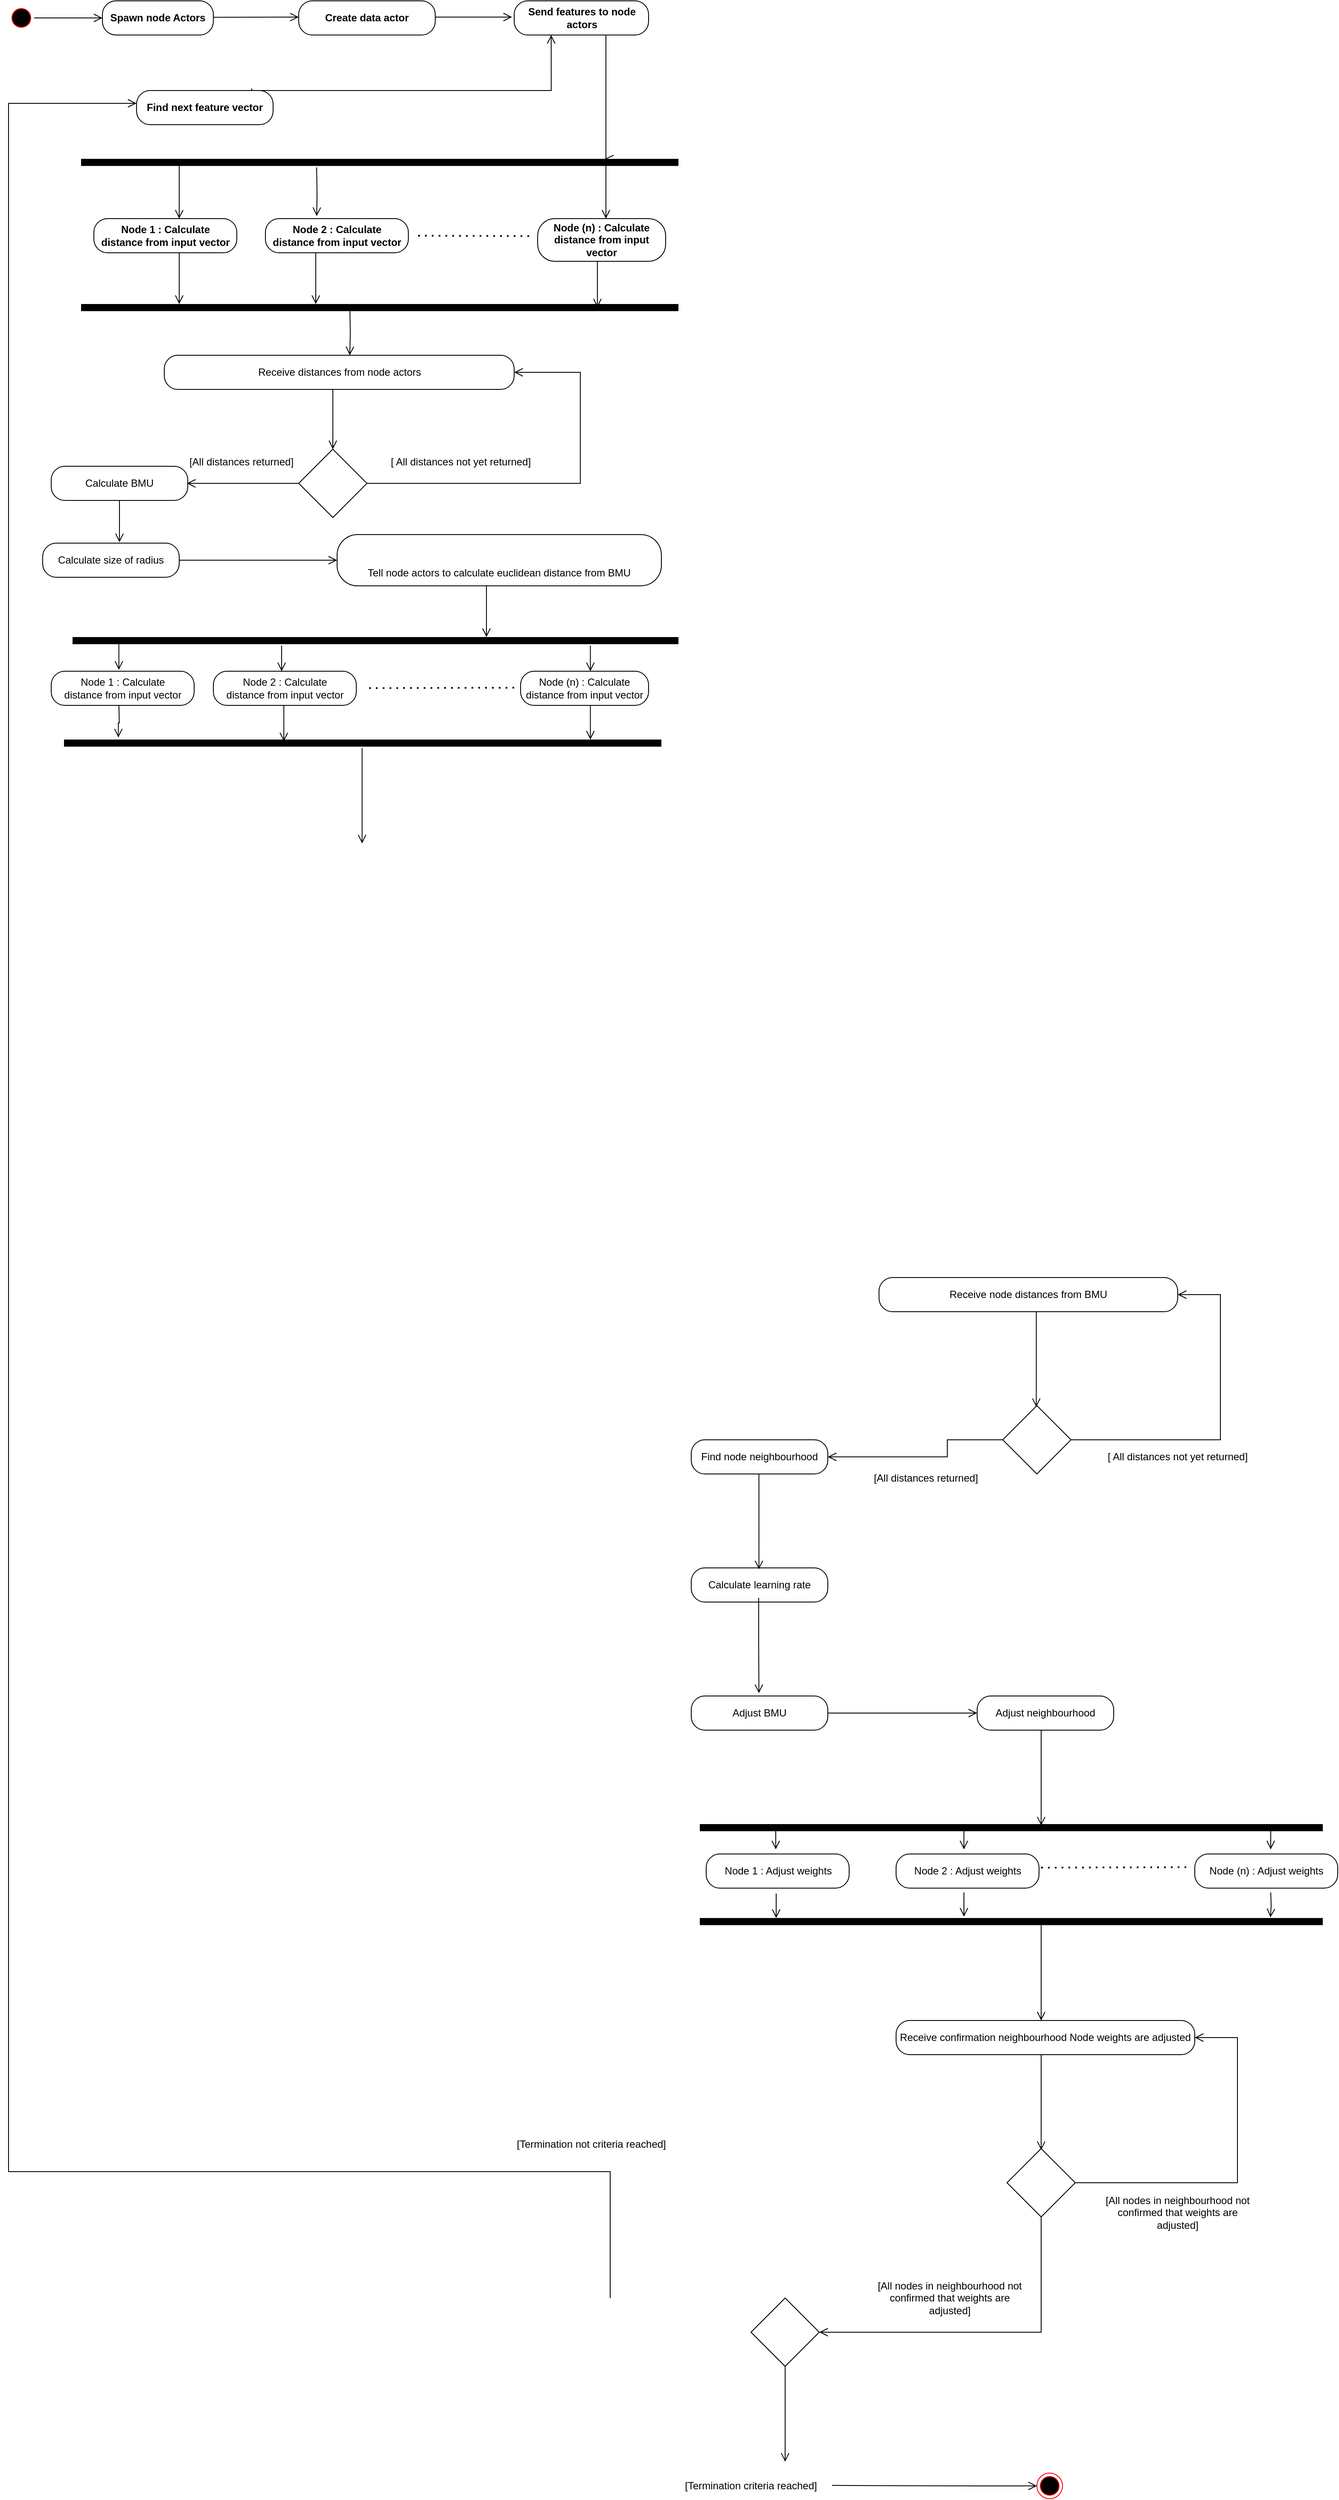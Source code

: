 <mxfile version="15.8.3" type="github">
  <diagram id="ylAyNTXU45JpMREwfZHR" name="Page-1">
    <mxGraphModel dx="1483" dy="767" grid="1" gridSize="10" guides="1" tooltips="1" connect="1" arrows="1" fold="1" page="1" pageScale="1" pageWidth="827" pageHeight="1169" math="0" shadow="0">
      <root>
        <mxCell id="0" />
        <mxCell id="1" parent="0" />
        <mxCell id="u21SFyGaTdQSeciqFoYo-2" value="" style="ellipse;html=1;shape=startState;fillColor=#000000;strokeColor=#ff0000;" parent="1" vertex="1">
          <mxGeometry x="40" y="50" width="30" height="30" as="geometry" />
        </mxCell>
        <mxCell id="u21SFyGaTdQSeciqFoYo-3" value="" style="edgeStyle=orthogonalEdgeStyle;html=1;verticalAlign=bottom;endArrow=open;endSize=8;strokeColor=#000000;rounded=0;" parent="1" source="u21SFyGaTdQSeciqFoYo-2" edge="1">
          <mxGeometry relative="1" as="geometry">
            <mxPoint x="150" y="65" as="targetPoint" />
          </mxGeometry>
        </mxCell>
        <mxCell id="u21SFyGaTdQSeciqFoYo-5" value="" style="edgeStyle=orthogonalEdgeStyle;html=1;verticalAlign=bottom;endArrow=open;endSize=8;strokeColor=#000000;rounded=0;" parent="1" edge="1">
          <mxGeometry relative="1" as="geometry">
            <mxPoint x="380" y="64" as="targetPoint" />
            <mxPoint x="280" y="64.29" as="sourcePoint" />
            <Array as="points">
              <mxPoint x="280" y="64.29" />
              <mxPoint x="280" y="64.29" />
            </Array>
          </mxGeometry>
        </mxCell>
        <mxCell id="u21SFyGaTdQSeciqFoYo-6" value="" style="edgeStyle=orthogonalEdgeStyle;html=1;verticalAlign=bottom;endArrow=open;endSize=8;strokeColor=#000000;rounded=0;" parent="1" edge="1">
          <mxGeometry relative="1" as="geometry">
            <mxPoint x="630" y="64" as="targetPoint" />
            <mxPoint x="590" y="64" as="sourcePoint" />
            <Array as="points">
              <mxPoint x="540" y="64.29" />
              <mxPoint x="540" y="64.29" />
            </Array>
          </mxGeometry>
        </mxCell>
        <mxCell id="u21SFyGaTdQSeciqFoYo-10" value="" style="edgeStyle=orthogonalEdgeStyle;html=1;verticalAlign=bottom;endArrow=open;endSize=8;strokeColor=#000000;rounded=0;entryX=0.359;entryY=-0.075;entryDx=0;entryDy=0;entryPerimeter=0;" parent="1" target="R9mxItDzNMSXBVZuEwp5-31" edge="1">
          <mxGeometry relative="1" as="geometry">
            <mxPoint x="1080.08" y="260" as="targetPoint" />
            <mxPoint x="401" y="240" as="sourcePoint" />
            <Array as="points" />
          </mxGeometry>
        </mxCell>
        <mxCell id="u21SFyGaTdQSeciqFoYo-14" value="" style="rhombus;whiteSpace=wrap;html=1;" parent="1" vertex="1">
          <mxGeometry x="380" y="570" width="80" height="80" as="geometry" />
        </mxCell>
        <mxCell id="u21SFyGaTdQSeciqFoYo-58" value="" style="edgeStyle=orthogonalEdgeStyle;html=1;verticalAlign=bottom;endArrow=open;endSize=8;strokeColor=#000000;rounded=0;exitX=1;exitY=0.5;exitDx=0;exitDy=0;entryX=1;entryY=0.5;entryDx=0;entryDy=0;" parent="1" target="R9mxItDzNMSXBVZuEwp5-29" edge="1" source="u21SFyGaTdQSeciqFoYo-14">
          <mxGeometry relative="1" as="geometry">
            <mxPoint x="660" y="500" as="targetPoint" />
            <mxPoint x="1400" y="640" as="sourcePoint" />
            <Array as="points">
              <mxPoint x="710" y="610" />
              <mxPoint x="710" y="480" />
            </Array>
          </mxGeometry>
        </mxCell>
        <mxCell id="_sdeYMEwhturCp9GIaWW-1" value="" style="html=1;points=[];perimeter=orthogonalPerimeter;fillColor=#000000;strokeColor=none;direction=north;" parent="1" vertex="1">
          <mxGeometry x="125" y="230" width="700" height="8.33" as="geometry" />
        </mxCell>
        <mxCell id="_sdeYMEwhturCp9GIaWW-9" value="" style="endArrow=none;dashed=1;html=1;dashPattern=1 3;strokeWidth=2;rounded=0;exitX=1;exitY=0.25;exitDx=0;exitDy=0;" parent="1" edge="1">
          <mxGeometry width="50" height="50" relative="1" as="geometry">
            <mxPoint x="520" y="320" as="sourcePoint" />
            <mxPoint x="650" y="320.5" as="targetPoint" />
          </mxGeometry>
        </mxCell>
        <mxCell id="4C2LGKkIfeAoa_OK1MDI-2" value="" style="edgeStyle=orthogonalEdgeStyle;html=1;verticalAlign=bottom;endArrow=open;endSize=8;strokeColor=#000000;rounded=0;" parent="1" edge="1">
          <mxGeometry relative="1" as="geometry">
            <mxPoint x="240" y="400" as="targetPoint" />
            <mxPoint x="240" y="340" as="sourcePoint" />
            <Array as="points">
              <mxPoint x="240" y="364" />
              <mxPoint x="240" y="364" />
            </Array>
          </mxGeometry>
        </mxCell>
        <mxCell id="ZkyLK1sEt4H9wOnHN_3Q-2" value="" style="html=1;points=[];perimeter=orthogonalPerimeter;fillColor=#000000;strokeColor=none;direction=north;" parent="1" vertex="1">
          <mxGeometry x="125" y="400" width="700" height="8.33" as="geometry" />
        </mxCell>
        <mxCell id="ZkyLK1sEt4H9wOnHN_3Q-5" value="" style="edgeStyle=orthogonalEdgeStyle;html=1;verticalAlign=bottom;endArrow=open;endSize=8;strokeColor=#000000;rounded=0;exitX=0.5;exitY=1;exitDx=0;exitDy=0;entryX=1.017;entryY=0.877;entryDx=0;entryDy=0;entryPerimeter=0;" parent="1" edge="1" target="_sdeYMEwhturCp9GIaWW-1">
          <mxGeometry relative="1" as="geometry">
            <mxPoint x="740" y="196.67" as="targetPoint" />
            <mxPoint x="745" y="85" as="sourcePoint" />
            <Array as="points">
              <mxPoint x="740" y="85" />
              <mxPoint x="740" y="230" />
            </Array>
          </mxGeometry>
        </mxCell>
        <mxCell id="ZkyLK1sEt4H9wOnHN_3Q-8" value="" style="edgeStyle=orthogonalEdgeStyle;html=1;verticalAlign=bottom;endArrow=open;endSize=8;strokeColor=#000000;rounded=0;exitX=0.5;exitY=1;exitDx=0;exitDy=0;" parent="1" edge="1" source="R9mxItDzNMSXBVZuEwp5-29">
          <mxGeometry relative="1" as="geometry">
            <mxPoint x="420" y="570" as="targetPoint" />
            <mxPoint x="420" y="530" as="sourcePoint" />
            <Array as="points">
              <mxPoint x="420" y="500" />
            </Array>
          </mxGeometry>
        </mxCell>
        <mxCell id="ZkyLK1sEt4H9wOnHN_3Q-20" value="" style="edgeStyle=orthogonalEdgeStyle;html=1;verticalAlign=bottom;endArrow=open;endSize=8;strokeColor=#000000;rounded=0;exitX=0;exitY=0.5;exitDx=0;exitDy=0;" parent="1" edge="1" source="u21SFyGaTdQSeciqFoYo-14">
          <mxGeometry relative="1" as="geometry">
            <mxPoint x="249" y="610" as="targetPoint" />
            <mxPoint x="1160" y="834" as="sourcePoint" />
            <Array as="points">
              <mxPoint x="249" y="610" />
            </Array>
          </mxGeometry>
        </mxCell>
        <mxCell id="ZkyLK1sEt4H9wOnHN_3Q-22" value="" style="edgeStyle=orthogonalEdgeStyle;html=1;verticalAlign=bottom;endArrow=open;endSize=8;strokeColor=#000000;rounded=0;entryX=0;entryY=0.5;entryDx=0;entryDy=0;exitX=0.563;exitY=1;exitDx=0;exitDy=0;exitPerimeter=0;" parent="1" source="ZkyLK1sEt4H9wOnHN_3Q-26" target="ZkyLK1sEt4H9wOnHN_3Q-30" edge="1">
          <mxGeometry relative="1" as="geometry">
            <mxPoint x="890" y="1180" as="targetPoint" />
            <mxPoint x="420" y="930" as="sourcePoint" />
            <Array as="points">
              <mxPoint x="170" y="700" />
              <mxPoint x="410" y="700" />
            </Array>
          </mxGeometry>
        </mxCell>
        <mxCell id="ZkyLK1sEt4H9wOnHN_3Q-24" value="Calculate BMU" style="rounded=1;whiteSpace=wrap;html=1;arcSize=40;fontColor=#000000;fillColor=#FFFFFF;strokeColor=#000000;" parent="1" vertex="1">
          <mxGeometry x="90" y="590" width="160" height="40" as="geometry" />
        </mxCell>
        <mxCell id="ZkyLK1sEt4H9wOnHN_3Q-26" value="Calculate size of radius" style="rounded=1;whiteSpace=wrap;html=1;arcSize=40;fontColor=#000000;fillColor=#FFFFFF;strokeColor=#000000;" parent="1" vertex="1">
          <mxGeometry x="80" y="680" width="160" height="40" as="geometry" />
        </mxCell>
        <mxCell id="ZkyLK1sEt4H9wOnHN_3Q-30" value="&lt;br&gt;&lt;br&gt;&lt;span style=&quot;font-family: &amp;#34;helvetica&amp;#34;&quot;&gt;Tell node actors to calculate euclidean distance from BMU&lt;/span&gt;&lt;blockquote style=&quot;margin: 0 0 0 40px ; border: none ; padding: 0px&quot;&gt;&lt;/blockquote&gt;" style="rounded=1;whiteSpace=wrap;html=1;arcSize=40;fontColor=#000000;fillColor=#FFFFFF;strokeColor=#000000;" parent="1" vertex="1">
          <mxGeometry x="425" y="670" width="380" height="60" as="geometry" />
        </mxCell>
        <mxCell id="ZkyLK1sEt4H9wOnHN_3Q-31" value="" style="edgeStyle=orthogonalEdgeStyle;html=1;verticalAlign=bottom;endArrow=open;endSize=8;strokeColor=#000000;rounded=0;" parent="1" edge="1">
          <mxGeometry relative="1" as="geometry">
            <mxPoint x="600" y="790" as="targetPoint" />
            <mxPoint x="600" y="730" as="sourcePoint" />
            <Array as="points">
              <mxPoint x="600" y="780" />
              <mxPoint x="600" y="780" />
            </Array>
          </mxGeometry>
        </mxCell>
        <mxCell id="ZkyLK1sEt4H9wOnHN_3Q-32" value="" style="html=1;points=[];perimeter=orthogonalPerimeter;fillColor=#000000;strokeColor=none;direction=north;" parent="1" vertex="1">
          <mxGeometry x="115" y="790" width="710" height="8.33" as="geometry" />
        </mxCell>
        <mxCell id="ZkyLK1sEt4H9wOnHN_3Q-44" value="" style="edgeStyle=orthogonalEdgeStyle;html=1;verticalAlign=bottom;endArrow=open;endSize=8;strokeColor=#000000;rounded=0;" parent="1" edge="1">
          <mxGeometry relative="1" as="geometry">
            <mxPoint x="454.29" y="1031.67" as="targetPoint" />
            <mxPoint x="454.29" y="920" as="sourcePoint" />
            <Array as="points">
              <mxPoint x="454.71" y="940" />
              <mxPoint x="454.71" y="940" />
            </Array>
          </mxGeometry>
        </mxCell>
        <mxCell id="ZkyLK1sEt4H9wOnHN_3Q-45" value="Receive node distances from BMU" style="rounded=1;whiteSpace=wrap;html=1;arcSize=40;fontColor=#000000;fillColor=#FFFFFF;strokeColor=#000000;" parent="1" vertex="1">
          <mxGeometry x="1060" y="1540" width="350" height="40" as="geometry" />
        </mxCell>
        <mxCell id="ZkyLK1sEt4H9wOnHN_3Q-46" value="" style="rhombus;whiteSpace=wrap;html=1;" parent="1" vertex="1">
          <mxGeometry x="1205" y="1690" width="80" height="80" as="geometry" />
        </mxCell>
        <mxCell id="ZkyLK1sEt4H9wOnHN_3Q-47" value="" style="edgeStyle=orthogonalEdgeStyle;html=1;verticalAlign=bottom;endArrow=open;endSize=8;strokeColor=#000000;rounded=0;" parent="1" edge="1">
          <mxGeometry relative="1" as="geometry">
            <mxPoint x="1244.29" y="1691.67" as="targetPoint" />
            <mxPoint x="1244.29" y="1580" as="sourcePoint" />
            <Array as="points">
              <mxPoint x="1244.71" y="1600" />
              <mxPoint x="1244.71" y="1600" />
            </Array>
          </mxGeometry>
        </mxCell>
        <mxCell id="ZkyLK1sEt4H9wOnHN_3Q-52" value="" style="edgeStyle=orthogonalEdgeStyle;html=1;verticalAlign=bottom;endArrow=open;endSize=8;strokeColor=#000000;rounded=0;entryX=1;entryY=0.5;entryDx=0;entryDy=0;exitX=1;exitY=0.5;exitDx=0;exitDy=0;" parent="1" source="ZkyLK1sEt4H9wOnHN_3Q-46" target="ZkyLK1sEt4H9wOnHN_3Q-45" edge="1">
          <mxGeometry relative="1" as="geometry">
            <mxPoint x="1459.2" y="1585" as="targetPoint" />
            <mxPoint x="1460" y="1710" as="sourcePoint" />
            <Array as="points">
              <mxPoint x="1460" y="1730" />
              <mxPoint x="1460" y="1560" />
            </Array>
          </mxGeometry>
        </mxCell>
        <mxCell id="ZkyLK1sEt4H9wOnHN_3Q-58" value="" style="edgeStyle=orthogonalEdgeStyle;html=1;verticalAlign=bottom;endArrow=open;endSize=8;strokeColor=#000000;rounded=0;entryX=1;entryY=0.5;entryDx=0;entryDy=0;exitX=0;exitY=0.5;exitDx=0;exitDy=0;" parent="1" source="ZkyLK1sEt4H9wOnHN_3Q-46" target="ZkyLK1sEt4H9wOnHN_3Q-100" edge="1">
          <mxGeometry relative="1" as="geometry">
            <mxPoint x="1090" y="1640" as="targetPoint" />
            <mxPoint x="1140" y="1895" as="sourcePoint" />
            <Array as="points">
              <mxPoint x="1140" y="1730" />
              <mxPoint x="1140" y="1750" />
            </Array>
          </mxGeometry>
        </mxCell>
        <mxCell id="ZkyLK1sEt4H9wOnHN_3Q-59" value="Calculate learning rate" style="rounded=1;whiteSpace=wrap;html=1;arcSize=40;fontColor=#000000;fillColor=#FFFFFF;strokeColor=#000000;" parent="1" vertex="1">
          <mxGeometry x="840" y="1880" width="160" height="40" as="geometry" />
        </mxCell>
        <mxCell id="ZkyLK1sEt4H9wOnHN_3Q-60" value="" style="edgeStyle=orthogonalEdgeStyle;html=1;verticalAlign=bottom;endArrow=open;endSize=8;strokeColor=#000000;rounded=0;" parent="1" edge="1">
          <mxGeometry relative="1" as="geometry">
            <mxPoint x="919.29" y="2026.67" as="targetPoint" />
            <mxPoint x="919" y="1915" as="sourcePoint" />
            <Array as="points">
              <mxPoint x="919" y="1970" />
              <mxPoint x="919" y="1970" />
            </Array>
          </mxGeometry>
        </mxCell>
        <mxCell id="ZkyLK1sEt4H9wOnHN_3Q-61" value="Adjust BMU" style="rounded=1;whiteSpace=wrap;html=1;arcSize=40;fontColor=#000000;fillColor=#FFFFFF;strokeColor=#000000;" parent="1" vertex="1">
          <mxGeometry x="840" y="2030" width="160" height="40" as="geometry" />
        </mxCell>
        <mxCell id="ZkyLK1sEt4H9wOnHN_3Q-62" value="Adjust neighbourhood" style="rounded=1;whiteSpace=wrap;html=1;arcSize=40;fontColor=#000000;fillColor=#FFFFFF;strokeColor=#000000;" parent="1" vertex="1">
          <mxGeometry x="1175" y="2030" width="160" height="40" as="geometry" />
        </mxCell>
        <mxCell id="ZkyLK1sEt4H9wOnHN_3Q-63" value="" style="edgeStyle=orthogonalEdgeStyle;html=1;verticalAlign=bottom;endArrow=open;endSize=8;strokeColor=#000000;rounded=0;exitX=1;exitY=0.5;exitDx=0;exitDy=0;entryX=0;entryY=0.5;entryDx=0;entryDy=0;" parent="1" source="ZkyLK1sEt4H9wOnHN_3Q-61" target="ZkyLK1sEt4H9wOnHN_3Q-62" edge="1">
          <mxGeometry relative="1" as="geometry">
            <mxPoint x="919.29" y="2181.67" as="targetPoint" />
            <mxPoint x="919.29" y="2070" as="sourcePoint" />
            <Array as="points" />
          </mxGeometry>
        </mxCell>
        <mxCell id="ZkyLK1sEt4H9wOnHN_3Q-64" value="" style="edgeStyle=orthogonalEdgeStyle;html=1;verticalAlign=bottom;endArrow=open;endSize=8;strokeColor=#000000;rounded=0;" parent="1" edge="1">
          <mxGeometry relative="1" as="geometry">
            <mxPoint x="1250" y="2181.67" as="targetPoint" />
            <mxPoint x="1250" y="2070" as="sourcePoint" />
            <Array as="points">
              <mxPoint x="1250" y="2160" />
              <mxPoint x="1250" y="2160" />
            </Array>
          </mxGeometry>
        </mxCell>
        <mxCell id="ZkyLK1sEt4H9wOnHN_3Q-65" value="" style="html=1;points=[];perimeter=orthogonalPerimeter;fillColor=#000000;strokeColor=none;direction=north;" parent="1" vertex="1">
          <mxGeometry x="850" y="2180" width="730" height="8.33" as="geometry" />
        </mxCell>
        <mxCell id="ZkyLK1sEt4H9wOnHN_3Q-68" value="" style="edgeStyle=orthogonalEdgeStyle;html=1;verticalAlign=bottom;endArrow=open;endSize=8;strokeColor=#000000;rounded=0;" parent="1" edge="1">
          <mxGeometry relative="1" as="geometry">
            <mxPoint x="939.5" y="2210" as="targetPoint" />
            <mxPoint x="939" y="2181.33" as="sourcePoint" />
            <Array as="points">
              <mxPoint x="939" y="2209.66" />
              <mxPoint x="939" y="2209.66" />
            </Array>
          </mxGeometry>
        </mxCell>
        <mxCell id="ZkyLK1sEt4H9wOnHN_3Q-70" value="" style="endArrow=none;dashed=1;html=1;dashPattern=1 3;strokeWidth=2;rounded=0;" parent="1" edge="1">
          <mxGeometry width="50" height="50" relative="1" as="geometry">
            <mxPoint x="1250" y="2231" as="sourcePoint" />
            <mxPoint x="1420" y="2230.5" as="targetPoint" />
          </mxGeometry>
        </mxCell>
        <mxCell id="ZkyLK1sEt4H9wOnHN_3Q-76" value="" style="html=1;points=[];perimeter=orthogonalPerimeter;fillColor=#000000;strokeColor=none;direction=north;" parent="1" vertex="1">
          <mxGeometry x="850" y="2290" width="730" height="8.33" as="geometry" />
        </mxCell>
        <mxCell id="ZkyLK1sEt4H9wOnHN_3Q-77" value="" style="edgeStyle=orthogonalEdgeStyle;html=1;verticalAlign=bottom;endArrow=open;endSize=8;strokeColor=#000000;rounded=0;" parent="1" edge="1">
          <mxGeometry relative="1" as="geometry">
            <mxPoint x="1250" y="2410" as="targetPoint" />
            <mxPoint x="1250" y="2298.33" as="sourcePoint" />
            <Array as="points">
              <mxPoint x="1250" y="2388.33" />
              <mxPoint x="1250" y="2388.33" />
            </Array>
          </mxGeometry>
        </mxCell>
        <mxCell id="ZkyLK1sEt4H9wOnHN_3Q-78" value="Receive confirmation neighbourhood Node weights are adjusted" style="rounded=1;whiteSpace=wrap;html=1;arcSize=40;fontColor=#000000;fillColor=#FFFFFF;strokeColor=#000000;" parent="1" vertex="1">
          <mxGeometry x="1080" y="2410" width="350" height="40" as="geometry" />
        </mxCell>
        <mxCell id="ZkyLK1sEt4H9wOnHN_3Q-79" value="" style="edgeStyle=orthogonalEdgeStyle;html=1;verticalAlign=bottom;endArrow=open;endSize=8;strokeColor=#000000;rounded=0;" parent="1" edge="1">
          <mxGeometry relative="1" as="geometry">
            <mxPoint x="1250" y="2561.67" as="targetPoint" />
            <mxPoint x="1250" y="2450" as="sourcePoint" />
            <Array as="points">
              <mxPoint x="1250.42" y="2470" />
              <mxPoint x="1250.42" y="2470" />
            </Array>
          </mxGeometry>
        </mxCell>
        <mxCell id="ZkyLK1sEt4H9wOnHN_3Q-80" value="" style="rhombus;whiteSpace=wrap;html=1;" parent="1" vertex="1">
          <mxGeometry x="1210" y="2560" width="80" height="80" as="geometry" />
        </mxCell>
        <mxCell id="ZkyLK1sEt4H9wOnHN_3Q-81" value="" style="edgeStyle=orthogonalEdgeStyle;html=1;verticalAlign=bottom;endArrow=open;endSize=8;strokeColor=#000000;rounded=0;entryX=1;entryY=0.5;entryDx=0;entryDy=0;" parent="1" edge="1" target="ZkyLK1sEt4H9wOnHN_3Q-87">
          <mxGeometry relative="1" as="geometry">
            <mxPoint x="1250" y="2751.67" as="targetPoint" />
            <mxPoint x="1250" y="2640" as="sourcePoint" />
            <Array as="points">
              <mxPoint x="1250" y="2775" />
            </Array>
          </mxGeometry>
        </mxCell>
        <mxCell id="ZkyLK1sEt4H9wOnHN_3Q-84" value="" style="edgeStyle=orthogonalEdgeStyle;html=1;verticalAlign=bottom;endArrow=open;endSize=8;strokeColor=#000000;rounded=0;entryX=1;entryY=0.5;entryDx=0;entryDy=0;exitX=1;exitY=0.5;exitDx=0;exitDy=0;" parent="1" edge="1" source="ZkyLK1sEt4H9wOnHN_3Q-80">
          <mxGeometry relative="1" as="geometry">
            <mxPoint x="1430.0" y="2430" as="targetPoint" />
            <mxPoint x="1480" y="2580" as="sourcePoint" />
            <Array as="points">
              <mxPoint x="1480" y="2600" />
              <mxPoint x="1480" y="2430" />
            </Array>
          </mxGeometry>
        </mxCell>
        <mxCell id="ZkyLK1sEt4H9wOnHN_3Q-87" value="" style="rhombus;whiteSpace=wrap;html=1;" parent="1" vertex="1">
          <mxGeometry x="910" y="2735" width="80" height="80" as="geometry" />
        </mxCell>
        <mxCell id="ZkyLK1sEt4H9wOnHN_3Q-90" value="" style="edgeStyle=orthogonalEdgeStyle;html=1;verticalAlign=bottom;endArrow=open;endSize=8;strokeColor=#000000;rounded=0;" parent="1" edge="1">
          <mxGeometry relative="1" as="geometry">
            <mxPoint x="950" y="2926.67" as="targetPoint" />
            <mxPoint x="950" y="2815" as="sourcePoint" />
            <Array as="points">
              <mxPoint x="950.42" y="2835" />
              <mxPoint x="950.42" y="2835" />
            </Array>
          </mxGeometry>
        </mxCell>
        <mxCell id="ZkyLK1sEt4H9wOnHN_3Q-92" value="" style="ellipse;html=1;shape=endState;fillColor=#000000;strokeColor=#ff0000;" parent="1" vertex="1">
          <mxGeometry x="1245" y="2940" width="30" height="30" as="geometry" />
        </mxCell>
        <mxCell id="ZkyLK1sEt4H9wOnHN_3Q-93" value="" style="edgeStyle=orthogonalEdgeStyle;html=1;verticalAlign=bottom;endArrow=open;endSize=8;strokeColor=#000000;rounded=0;entryX=0;entryY=0.5;entryDx=0;entryDy=0;exitX=1;exitY=0.5;exitDx=0;exitDy=0;" parent="1" target="ZkyLK1sEt4H9wOnHN_3Q-92" edge="1">
          <mxGeometry relative="1" as="geometry">
            <mxPoint x="1130" y="2954.41" as="targetPoint" />
            <mxPoint x="1005" y="2954.41" as="sourcePoint" />
            <Array as="points" />
          </mxGeometry>
        </mxCell>
        <mxCell id="ZkyLK1sEt4H9wOnHN_3Q-94" value="" style="edgeStyle=orthogonalEdgeStyle;html=1;verticalAlign=bottom;endArrow=open;endSize=8;strokeColor=#000000;rounded=0;" parent="1" edge="1">
          <mxGeometry relative="1" as="geometry">
            <mxPoint x="190" y="165" as="targetPoint" />
            <mxPoint x="745" y="2735" as="sourcePoint" />
            <Array as="points">
              <mxPoint x="40" y="2587" />
            </Array>
          </mxGeometry>
        </mxCell>
        <mxCell id="ZkyLK1sEt4H9wOnHN_3Q-97" value="&lt;b&gt;Find next feature vector&lt;/b&gt;" style="rounded=1;whiteSpace=wrap;html=1;arcSize=40;fontColor=#000000;fillColor=#FFFFFF;strokeColor=#000000;" parent="1" vertex="1">
          <mxGeometry x="190" y="150" width="160" height="40" as="geometry" />
        </mxCell>
        <mxCell id="ZkyLK1sEt4H9wOnHN_3Q-98" value="" style="edgeStyle=orthogonalEdgeStyle;html=1;verticalAlign=bottom;endArrow=open;endSize=8;strokeColor=#000000;rounded=0;exitX=0.844;exitY=-0.061;exitDx=0;exitDy=0;exitPerimeter=0;" parent="1" edge="1" source="ZkyLK1sEt4H9wOnHN_3Q-97">
          <mxGeometry relative="1" as="geometry">
            <mxPoint x="675.87" y="85" as="targetPoint" />
            <mxPoint x="380" y="162.71" as="sourcePoint" />
            <Array as="points">
              <mxPoint x="325" y="150" />
              <mxPoint x="676" y="150" />
            </Array>
          </mxGeometry>
        </mxCell>
        <mxCell id="ZkyLK1sEt4H9wOnHN_3Q-100" value="Find node neighbourhood" style="rounded=1;whiteSpace=wrap;html=1;arcSize=40;fontColor=#000000;fillColor=#FFFFFF;strokeColor=#000000;" parent="1" vertex="1">
          <mxGeometry x="840" y="1730" width="160" height="40" as="geometry" />
        </mxCell>
        <mxCell id="ZkyLK1sEt4H9wOnHN_3Q-101" value="" style="edgeStyle=orthogonalEdgeStyle;html=1;verticalAlign=bottom;endArrow=open;endSize=8;strokeColor=#000000;rounded=0;" parent="1" edge="1">
          <mxGeometry relative="1" as="geometry">
            <mxPoint x="919.29" y="1881.67" as="targetPoint" />
            <mxPoint x="919.29" y="1770" as="sourcePoint" />
            <Array as="points">
              <mxPoint x="919.71" y="1790" />
              <mxPoint x="919.71" y="1790" />
            </Array>
          </mxGeometry>
        </mxCell>
        <mxCell id="ZkyLK1sEt4H9wOnHN_3Q-103" value="&lt;span style=&quot;&quot;&gt;[ All distances not yet returned]&lt;/span&gt;" style="text;html=1;strokeColor=none;fillColor=none;align=center;verticalAlign=middle;whiteSpace=wrap;rounded=0;labelBackgroundColor=#FFFFFF;" parent="1" vertex="1">
          <mxGeometry x="480" y="570" width="180" height="30" as="geometry" />
        </mxCell>
        <mxCell id="R9mxItDzNMSXBVZuEwp5-5" value="" style="edgeStyle=orthogonalEdgeStyle;html=1;verticalAlign=bottom;endArrow=open;endSize=8;strokeColor=#000000;rounded=0;entryX=0.306;entryY=0;entryDx=0;entryDy=0;entryPerimeter=0;exitX=0.743;exitY=0.167;exitDx=0;exitDy=0;exitPerimeter=0;" edge="1" parent="1" source="_sdeYMEwhturCp9GIaWW-1">
          <mxGeometry relative="1" as="geometry">
            <mxPoint x="240.0" y="300" as="targetPoint" />
            <mxPoint x="240.06" y="250.026" as="sourcePoint" />
            <Array as="points">
              <mxPoint x="240" y="232" />
            </Array>
          </mxGeometry>
        </mxCell>
        <mxCell id="R9mxItDzNMSXBVZuEwp5-7" value="&lt;span&gt;[All distances returned]&lt;/span&gt;" style="text;html=1;strokeColor=none;fillColor=none;align=center;verticalAlign=middle;whiteSpace=wrap;rounded=0;labelBackgroundColor=#FFFFFF;" vertex="1" parent="1">
          <mxGeometry x="222.5" y="570" width="180" height="30" as="geometry" />
        </mxCell>
        <mxCell id="R9mxItDzNMSXBVZuEwp5-14" value="&lt;span style=&quot;&quot;&gt;[ All distances not yet returned]&lt;/span&gt;" style="text;html=1;strokeColor=none;fillColor=none;align=center;verticalAlign=middle;whiteSpace=wrap;rounded=0;labelBackgroundColor=#FFFFFF;" vertex="1" parent="1">
          <mxGeometry x="1320" y="1735" width="180" height="30" as="geometry" />
        </mxCell>
        <mxCell id="R9mxItDzNMSXBVZuEwp5-15" value="&lt;span&gt;[All distances returned]&lt;/span&gt;" style="text;html=1;strokeColor=none;fillColor=none;align=center;verticalAlign=middle;whiteSpace=wrap;rounded=0;labelBackgroundColor=#FFFFFF;" vertex="1" parent="1">
          <mxGeometry x="1025" y="1760" width="180" height="30" as="geometry" />
        </mxCell>
        <mxCell id="R9mxItDzNMSXBVZuEwp5-17" value="" style="edgeStyle=orthogonalEdgeStyle;html=1;verticalAlign=bottom;endArrow=open;endSize=8;strokeColor=#000000;rounded=0;" edge="1" parent="1">
          <mxGeometry relative="1" as="geometry">
            <mxPoint x="939.5" y="2290" as="targetPoint" />
            <mxPoint x="939.5" y="2261.33" as="sourcePoint" />
            <Array as="points">
              <mxPoint x="940" y="2261.67" />
              <mxPoint x="940" y="2261.67" />
            </Array>
          </mxGeometry>
        </mxCell>
        <mxCell id="R9mxItDzNMSXBVZuEwp5-18" value="" style="edgeStyle=orthogonalEdgeStyle;html=1;verticalAlign=bottom;endArrow=open;endSize=8;strokeColor=#000000;rounded=0;" edge="1" parent="1">
          <mxGeometry relative="1" as="geometry">
            <mxPoint x="1159.5" y="2210" as="targetPoint" />
            <mxPoint x="1159.5" y="2181.33" as="sourcePoint" />
            <Array as="points">
              <mxPoint x="1159" y="2209.66" />
              <mxPoint x="1159" y="2209.66" />
            </Array>
          </mxGeometry>
        </mxCell>
        <mxCell id="R9mxItDzNMSXBVZuEwp5-19" value="" style="edgeStyle=orthogonalEdgeStyle;html=1;verticalAlign=bottom;endArrow=open;endSize=8;strokeColor=#000000;rounded=0;" edge="1" parent="1">
          <mxGeometry relative="1" as="geometry">
            <mxPoint x="1159.5" y="2288.67" as="targetPoint" />
            <mxPoint x="1159.5" y="2260" as="sourcePoint" />
            <Array as="points">
              <mxPoint x="1159" y="2288.33" />
              <mxPoint x="1159" y="2288.33" />
            </Array>
          </mxGeometry>
        </mxCell>
        <mxCell id="R9mxItDzNMSXBVZuEwp5-20" value="" style="edgeStyle=orthogonalEdgeStyle;html=1;verticalAlign=bottom;endArrow=open;endSize=8;strokeColor=#000000;rounded=0;" edge="1" parent="1">
          <mxGeometry relative="1" as="geometry">
            <mxPoint x="1519" y="2210" as="targetPoint" />
            <mxPoint x="1519" y="2181.33" as="sourcePoint" />
            <Array as="points">
              <mxPoint x="1518.5" y="2209.66" />
              <mxPoint x="1518.5" y="2209.66" />
            </Array>
          </mxGeometry>
        </mxCell>
        <mxCell id="R9mxItDzNMSXBVZuEwp5-21" value="" style="edgeStyle=orthogonalEdgeStyle;html=1;verticalAlign=bottom;endArrow=open;endSize=8;strokeColor=#000000;rounded=0;entryX=1.096;entryY=0.916;entryDx=0;entryDy=0;entryPerimeter=0;" edge="1" parent="1" target="ZkyLK1sEt4H9wOnHN_3Q-76">
          <mxGeometry relative="1" as="geometry">
            <mxPoint x="1519" y="2278.67" as="targetPoint" />
            <mxPoint x="1519" y="2260" as="sourcePoint" />
            <Array as="points" />
          </mxGeometry>
        </mxCell>
        <mxCell id="R9mxItDzNMSXBVZuEwp5-22" value="[All nodes in neighbourhood not confirmed that weights are adjusted]" style="text;html=1;strokeColor=none;fillColor=none;align=center;verticalAlign=middle;whiteSpace=wrap;rounded=0;labelBackgroundColor=#FFFFFF;" vertex="1" parent="1">
          <mxGeometry x="1320" y="2620" width="180" height="30" as="geometry" />
        </mxCell>
        <mxCell id="R9mxItDzNMSXBVZuEwp5-23" value="[All nodes in neighbourhood not confirmed that weights are adjusted]" style="text;html=1;strokeColor=none;fillColor=none;align=center;verticalAlign=middle;whiteSpace=wrap;rounded=0;labelBackgroundColor=#FFFFFF;" vertex="1" parent="1">
          <mxGeometry x="1052.5" y="2720" width="180" height="30" as="geometry" />
        </mxCell>
        <mxCell id="R9mxItDzNMSXBVZuEwp5-24" value="[Termination not criteria reached]" style="text;html=1;strokeColor=none;fillColor=none;align=center;verticalAlign=middle;whiteSpace=wrap;rounded=0;labelBackgroundColor=#FFFFFF;" vertex="1" parent="1">
          <mxGeometry x="632.5" y="2540" width="180" height="30" as="geometry" />
        </mxCell>
        <mxCell id="R9mxItDzNMSXBVZuEwp5-25" value="[Termination criteria reached]" style="text;html=1;strokeColor=none;fillColor=none;align=center;verticalAlign=middle;whiteSpace=wrap;rounded=0;labelBackgroundColor=#FFFFFF;" vertex="1" parent="1">
          <mxGeometry x="820" y="2940" width="180" height="30" as="geometry" />
        </mxCell>
        <mxCell id="R9mxItDzNMSXBVZuEwp5-26" value="&lt;b&gt;Spawn node Actors&lt;/b&gt;" style="rounded=1;whiteSpace=wrap;html=1;arcSize=40;fontColor=#000000;fillColor=#FFFFFF;strokeColor=#000000;" vertex="1" parent="1">
          <mxGeometry x="150" y="45" width="130" height="40" as="geometry" />
        </mxCell>
        <mxCell id="R9mxItDzNMSXBVZuEwp5-27" value="&lt;b&gt;Create data actor&lt;/b&gt;" style="rounded=1;whiteSpace=wrap;html=1;arcSize=40;fontColor=#000000;fillColor=#FFFFFF;strokeColor=#000000;" vertex="1" parent="1">
          <mxGeometry x="380" y="45" width="160" height="40" as="geometry" />
        </mxCell>
        <mxCell id="R9mxItDzNMSXBVZuEwp5-28" value="&lt;b&gt;Send features to node actors&lt;/b&gt;" style="rounded=1;whiteSpace=wrap;html=1;arcSize=40;fontColor=#000000;fillColor=#FFFFFF;strokeColor=#000000;" vertex="1" parent="1">
          <mxGeometry x="632.5" y="45" width="157.5" height="40" as="geometry" />
        </mxCell>
        <mxCell id="R9mxItDzNMSXBVZuEwp5-29" value="Receive distances from node actors" style="rounded=1;whiteSpace=wrap;html=1;arcSize=40;fontColor=#000000;fillColor=#FFFFFF;strokeColor=#000000;" vertex="1" parent="1">
          <mxGeometry x="222.5" y="460" width="410" height="40" as="geometry" />
        </mxCell>
        <mxCell id="R9mxItDzNMSXBVZuEwp5-30" value="&lt;b&gt;&lt;span style=&quot;text-align: left&quot;&gt;Node 1 : Calculate&lt;/span&gt;&lt;br style=&quot;text-align: left&quot;&gt;&lt;span style=&quot;text-align: left&quot;&gt;distance from input vector&lt;/span&gt;&lt;/b&gt;" style="rounded=1;whiteSpace=wrap;html=1;arcSize=40;fontColor=#000000;fillColor=#FFFFFF;strokeColor=#000000;" vertex="1" parent="1">
          <mxGeometry x="140" y="300" width="167.5" height="40" as="geometry" />
        </mxCell>
        <mxCell id="R9mxItDzNMSXBVZuEwp5-31" value="&lt;b&gt;&lt;span style=&quot;text-align: left&quot;&gt;Node 2 : Calculate&lt;/span&gt;&lt;br style=&quot;text-align: left&quot;&gt;&lt;span style=&quot;text-align: left&quot;&gt;distance from input vector&lt;/span&gt;&lt;/b&gt;" style="rounded=1;whiteSpace=wrap;html=1;arcSize=40;fontColor=#000000;fillColor=#FFFFFF;strokeColor=#000000;" vertex="1" parent="1">
          <mxGeometry x="341" y="300" width="167.5" height="40" as="geometry" />
        </mxCell>
        <mxCell id="R9mxItDzNMSXBVZuEwp5-32" value="&lt;b&gt;&lt;span style=&quot;text-align: left&quot;&gt;Node (n) : Calculate&lt;/span&gt;&lt;br style=&quot;text-align: left&quot;&gt;&lt;span style=&quot;text-align: left&quot;&gt;distance from input vector&lt;/span&gt;&lt;/b&gt;" style="rounded=1;whiteSpace=wrap;html=1;arcSize=40;fontColor=#000000;fillColor=#FFFFFF;strokeColor=#000000;" vertex="1" parent="1">
          <mxGeometry x="660" y="300" width="150" height="50" as="geometry" />
        </mxCell>
        <mxCell id="R9mxItDzNMSXBVZuEwp5-36" value="&lt;span style=&quot;text-align: left&quot;&gt;Node 1 : Adjust weights&lt;/span&gt;" style="rounded=1;whiteSpace=wrap;html=1;arcSize=40;fontColor=#000000;fillColor=#FFFFFF;strokeColor=#000000;" vertex="1" parent="1">
          <mxGeometry x="857.5" y="2215" width="167.5" height="40" as="geometry" />
        </mxCell>
        <mxCell id="R9mxItDzNMSXBVZuEwp5-37" value="&lt;span style=&quot;text-align: left&quot;&gt;Node 2 : Adjust weights&lt;/span&gt;" style="rounded=1;whiteSpace=wrap;html=1;arcSize=40;fontColor=#000000;fillColor=#FFFFFF;strokeColor=#000000;" vertex="1" parent="1">
          <mxGeometry x="1080" y="2215" width="167.5" height="40" as="geometry" />
        </mxCell>
        <mxCell id="R9mxItDzNMSXBVZuEwp5-38" value="&lt;span style=&quot;text-align: left&quot;&gt;Node (n) : Adjust weights&lt;/span&gt;" style="rounded=1;whiteSpace=wrap;html=1;arcSize=40;fontColor=#000000;fillColor=#FFFFFF;strokeColor=#000000;" vertex="1" parent="1">
          <mxGeometry x="1430" y="2215" width="167.5" height="40" as="geometry" />
        </mxCell>
        <mxCell id="R9mxItDzNMSXBVZuEwp5-46" value="" style="edgeStyle=orthogonalEdgeStyle;html=1;verticalAlign=bottom;endArrow=open;endSize=8;strokeColor=#000000;rounded=0;" edge="1" parent="1">
          <mxGeometry relative="1" as="geometry">
            <mxPoint x="400" y="400" as="targetPoint" />
            <mxPoint x="400" y="340" as="sourcePoint" />
            <Array as="points">
              <mxPoint x="400" y="364" />
              <mxPoint x="400" y="364" />
            </Array>
          </mxGeometry>
        </mxCell>
        <mxCell id="R9mxItDzNMSXBVZuEwp5-47" value="" style="edgeStyle=orthogonalEdgeStyle;html=1;verticalAlign=bottom;endArrow=open;endSize=8;strokeColor=#000000;rounded=0;" edge="1" parent="1">
          <mxGeometry relative="1" as="geometry">
            <mxPoint x="730" y="404" as="targetPoint" />
            <mxPoint x="730" y="350" as="sourcePoint" />
            <Array as="points">
              <mxPoint x="730" y="374" />
              <mxPoint x="730" y="374" />
            </Array>
          </mxGeometry>
        </mxCell>
        <mxCell id="R9mxItDzNMSXBVZuEwp5-48" value="" style="edgeStyle=orthogonalEdgeStyle;html=1;verticalAlign=bottom;endArrow=open;endSize=8;strokeColor=#000000;rounded=0;" edge="1" parent="1">
          <mxGeometry relative="1" as="geometry">
            <mxPoint x="740" y="300" as="targetPoint" />
            <mxPoint x="740" y="230" as="sourcePoint" />
            <Array as="points">
              <mxPoint x="740" y="270" />
              <mxPoint x="740" y="270" />
            </Array>
          </mxGeometry>
        </mxCell>
        <mxCell id="R9mxItDzNMSXBVZuEwp5-51" value="" style="edgeStyle=orthogonalEdgeStyle;html=1;verticalAlign=bottom;endArrow=open;endSize=8;strokeColor=#000000;rounded=0;entryX=0.53;entryY=0;entryDx=0;entryDy=0;entryPerimeter=0;" edge="1" parent="1" target="R9mxItDzNMSXBVZuEwp5-29">
          <mxGeometry relative="1" as="geometry">
            <mxPoint x="440" y="468.33" as="targetPoint" />
            <mxPoint x="440" y="408.33" as="sourcePoint" />
            <Array as="points" />
          </mxGeometry>
        </mxCell>
        <mxCell id="R9mxItDzNMSXBVZuEwp5-56" value="" style="edgeStyle=orthogonalEdgeStyle;html=1;verticalAlign=bottom;endArrow=open;endSize=8;strokeColor=#000000;rounded=0;entryX=0.562;entryY=-0.025;entryDx=0;entryDy=0;entryPerimeter=0;exitX=0.5;exitY=1;exitDx=0;exitDy=0;" edge="1" parent="1" source="ZkyLK1sEt4H9wOnHN_3Q-24" target="ZkyLK1sEt4H9wOnHN_3Q-26">
          <mxGeometry relative="1" as="geometry">
            <mxPoint x="420.25" y="870" as="targetPoint" />
            <mxPoint x="640" y="740" as="sourcePoint" />
            <Array as="points">
              <mxPoint x="170" y="660" />
              <mxPoint x="170" y="660" />
            </Array>
          </mxGeometry>
        </mxCell>
        <mxCell id="R9mxItDzNMSXBVZuEwp5-60" value="" style="edgeStyle=orthogonalEdgeStyle;html=1;verticalAlign=bottom;endArrow=open;endSize=8;strokeColor=#000000;rounded=0;" edge="1" parent="1">
          <mxGeometry relative="1" as="geometry">
            <mxPoint x="169.29" y="828.33" as="targetPoint" />
            <mxPoint x="169.29" y="798.33" as="sourcePoint" />
            <Array as="points">
              <mxPoint x="169.79" y="798.33" />
            </Array>
          </mxGeometry>
        </mxCell>
        <mxCell id="R9mxItDzNMSXBVZuEwp5-68" value="&lt;span style=&quot;text-align: left&quot;&gt;Node 1 : Calculate&lt;/span&gt;&lt;br style=&quot;text-align: left&quot;&gt;&lt;span style=&quot;text-align: left&quot;&gt;distance from input vector&lt;/span&gt;" style="rounded=1;whiteSpace=wrap;html=1;arcSize=40;fontColor=#000000;fillColor=#FFFFFF;strokeColor=#000000;" vertex="1" parent="1">
          <mxGeometry x="90" y="830" width="167.5" height="40" as="geometry" />
        </mxCell>
        <mxCell id="R9mxItDzNMSXBVZuEwp5-71" value="" style="edgeStyle=orthogonalEdgeStyle;html=1;verticalAlign=bottom;endArrow=open;endSize=8;strokeColor=#000000;rounded=0;entryX=1.292;entryY=0.091;entryDx=0;entryDy=0;entryPerimeter=0;" edge="1" parent="1" target="R9mxItDzNMSXBVZuEwp5-80">
          <mxGeometry relative="1" as="geometry">
            <mxPoint x="169.29" y="900.0" as="targetPoint" />
            <mxPoint x="169.29" y="870.0" as="sourcePoint" />
            <Array as="points" />
          </mxGeometry>
        </mxCell>
        <mxCell id="R9mxItDzNMSXBVZuEwp5-73" value="" style="edgeStyle=orthogonalEdgeStyle;html=1;verticalAlign=bottom;endArrow=open;endSize=8;strokeColor=#000000;rounded=0;" edge="1" parent="1">
          <mxGeometry relative="1" as="geometry">
            <mxPoint x="360" y="830.0" as="targetPoint" />
            <mxPoint x="360" y="800.0" as="sourcePoint" />
            <Array as="points">
              <mxPoint x="360.5" y="800.0" />
            </Array>
          </mxGeometry>
        </mxCell>
        <mxCell id="R9mxItDzNMSXBVZuEwp5-74" value="&lt;span style=&quot;text-align: left&quot;&gt;Node 2 : Calculate&lt;/span&gt;&lt;br style=&quot;text-align: left&quot;&gt;&lt;span style=&quot;text-align: left&quot;&gt;distance from input vector&lt;/span&gt;" style="rounded=1;whiteSpace=wrap;html=1;arcSize=40;fontColor=#000000;fillColor=#FFFFFF;strokeColor=#000000;" vertex="1" parent="1">
          <mxGeometry x="280" y="830" width="167.5" height="40" as="geometry" />
        </mxCell>
        <mxCell id="R9mxItDzNMSXBVZuEwp5-75" value="" style="edgeStyle=orthogonalEdgeStyle;html=1;verticalAlign=bottom;endArrow=open;endSize=8;strokeColor=#000000;rounded=0;entryX=0.743;entryY=0.368;entryDx=0;entryDy=0;entryPerimeter=0;" edge="1" parent="1" target="R9mxItDzNMSXBVZuEwp5-80">
          <mxGeometry relative="1" as="geometry">
            <mxPoint x="360" y="900.0" as="targetPoint" />
            <mxPoint x="360" y="870.0" as="sourcePoint" />
            <Array as="points">
              <mxPoint x="363" y="870" />
            </Array>
          </mxGeometry>
        </mxCell>
        <mxCell id="R9mxItDzNMSXBVZuEwp5-76" value="" style="endArrow=none;dashed=1;html=1;dashPattern=1 3;strokeWidth=2;rounded=0;" edge="1" parent="1">
          <mxGeometry width="50" height="50" relative="1" as="geometry">
            <mxPoint x="462.5" y="849.79" as="sourcePoint" />
            <mxPoint x="632.5" y="849.29" as="targetPoint" />
          </mxGeometry>
        </mxCell>
        <mxCell id="R9mxItDzNMSXBVZuEwp5-77" value="" style="edgeStyle=orthogonalEdgeStyle;html=1;verticalAlign=bottom;endArrow=open;endSize=8;strokeColor=#000000;rounded=0;" edge="1" parent="1">
          <mxGeometry relative="1" as="geometry">
            <mxPoint x="721.79" y="830.0" as="targetPoint" />
            <mxPoint x="721.79" y="800.0" as="sourcePoint" />
            <Array as="points">
              <mxPoint x="722.29" y="800.0" />
            </Array>
          </mxGeometry>
        </mxCell>
        <mxCell id="R9mxItDzNMSXBVZuEwp5-78" value="&lt;span style=&quot;text-align: left&quot;&gt;Node (n) : Calculate&lt;/span&gt;&lt;br style=&quot;text-align: left&quot;&gt;&lt;span style=&quot;text-align: left&quot;&gt;distance from input vector&lt;/span&gt;" style="rounded=1;whiteSpace=wrap;html=1;arcSize=40;fontColor=#000000;fillColor=#FFFFFF;strokeColor=#000000;" vertex="1" parent="1">
          <mxGeometry x="640" y="830" width="150" height="40" as="geometry" />
        </mxCell>
        <mxCell id="R9mxItDzNMSXBVZuEwp5-79" value="" style="edgeStyle=orthogonalEdgeStyle;html=1;verticalAlign=bottom;endArrow=open;endSize=8;strokeColor=#000000;rounded=0;exitX=0.5;exitY=1;exitDx=0;exitDy=0;" edge="1" parent="1" source="R9mxItDzNMSXBVZuEwp5-78">
          <mxGeometry relative="1" as="geometry">
            <mxPoint x="721.79" y="910.0" as="targetPoint" />
            <mxPoint x="721.79" y="880.0" as="sourcePoint" />
            <Array as="points">
              <mxPoint x="722" y="870" />
            </Array>
          </mxGeometry>
        </mxCell>
        <mxCell id="R9mxItDzNMSXBVZuEwp5-80" value="" style="html=1;points=[];perimeter=orthogonalPerimeter;fillColor=#000000;strokeColor=none;direction=north;" vertex="1" parent="1">
          <mxGeometry x="105" y="910" width="700" height="8.33" as="geometry" />
        </mxCell>
      </root>
    </mxGraphModel>
  </diagram>
</mxfile>
